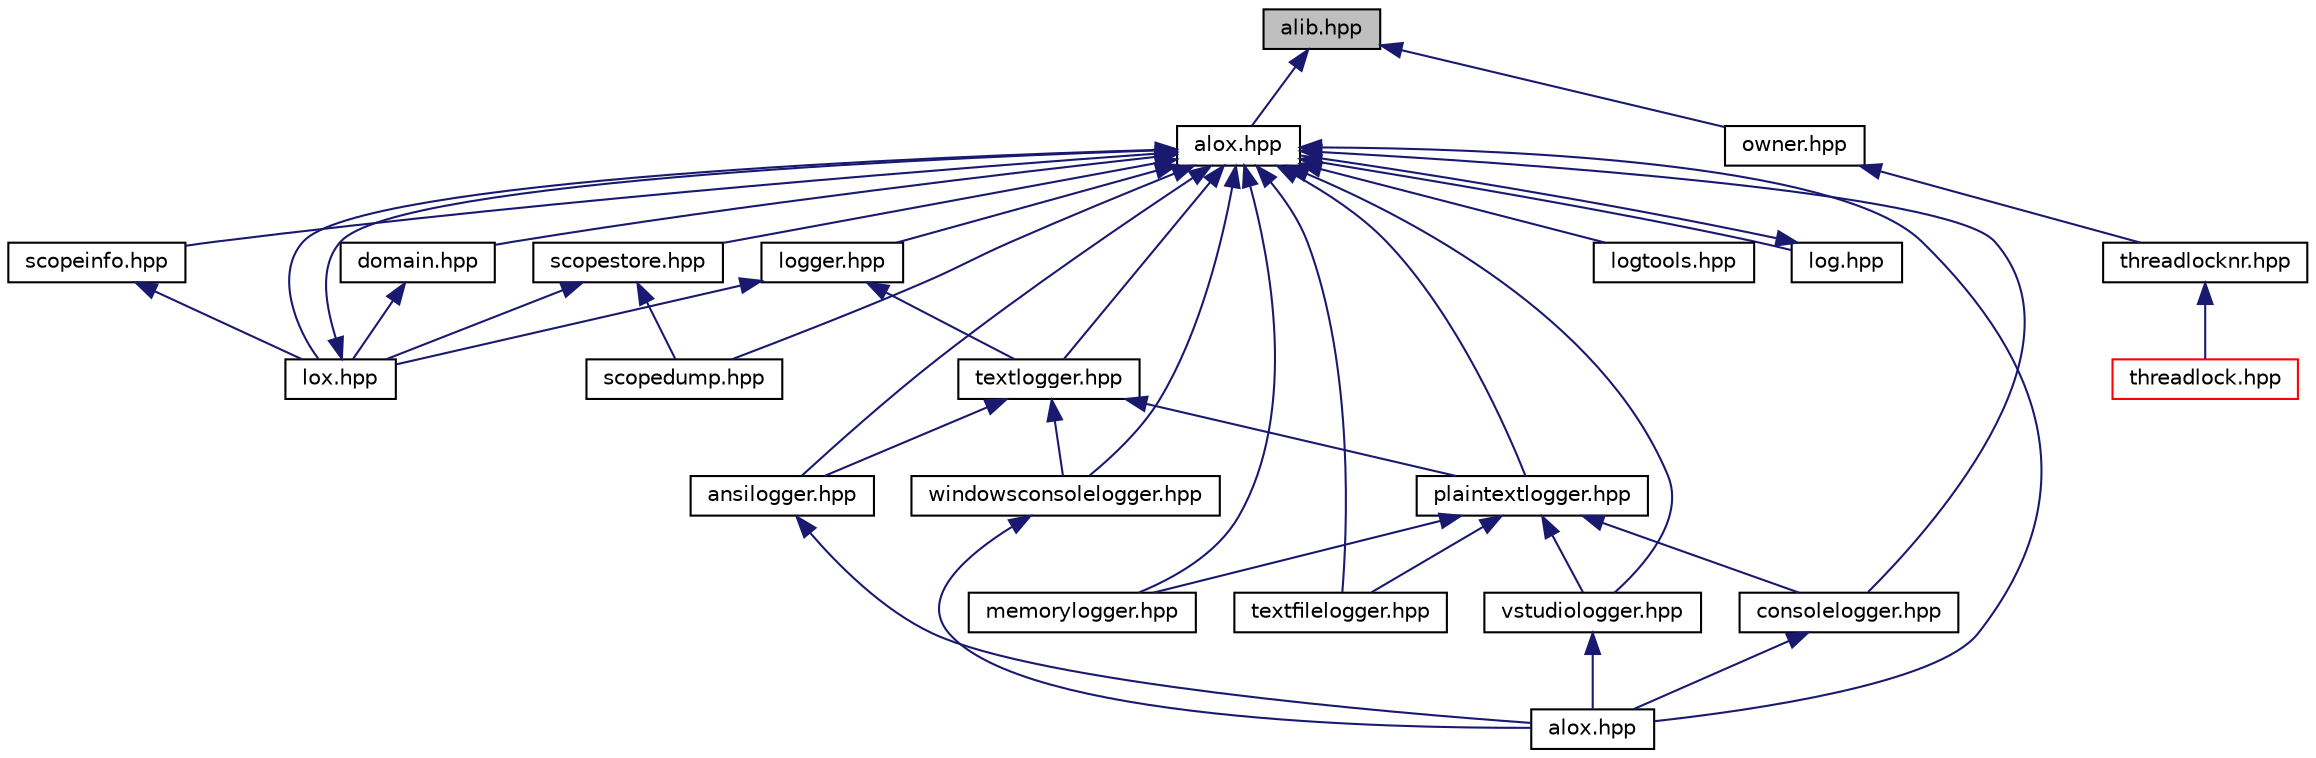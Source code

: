 digraph "alib.hpp"
{
  edge [fontname="Helvetica",fontsize="10",labelfontname="Helvetica",labelfontsize="10"];
  node [fontname="Helvetica",fontsize="10",shape=record];
  Node56 [label="alib.hpp",height=0.2,width=0.4,color="black", fillcolor="grey75", style="filled", fontcolor="black"];
  Node56 -> Node57 [dir="back",color="midnightblue",fontsize="10",style="solid",fontname="Helvetica"];
  Node57 [label="alox.hpp",height=0.2,width=0.4,color="black", fillcolor="white", style="filled",URL="$alox_2alox_8hpp.html"];
  Node57 -> Node58 [dir="back",color="midnightblue",fontsize="10",style="solid",fontname="Helvetica"];
  Node58 [label="log.hpp",height=0.2,width=0.4,color="black", fillcolor="white", style="filled",URL="$log_8hpp.html"];
  Node58 -> Node57 [dir="back",color="midnightblue",fontsize="10",style="solid",fontname="Helvetica"];
  Node57 -> Node59 [dir="back",color="midnightblue",fontsize="10",style="solid",fontname="Helvetica"];
  Node59 [label="lox.hpp",height=0.2,width=0.4,color="black", fillcolor="white", style="filled",URL="$lox_8hpp.html"];
  Node59 -> Node57 [dir="back",color="midnightblue",fontsize="10",style="solid",fontname="Helvetica"];
  Node57 -> Node60 [dir="back",color="midnightblue",fontsize="10",style="solid",fontname="Helvetica"];
  Node60 [label="domain.hpp",height=0.2,width=0.4,color="black", fillcolor="white", style="filled",URL="$domain_8hpp.html"];
  Node60 -> Node59 [dir="back",color="midnightblue",fontsize="10",style="solid",fontname="Helvetica"];
  Node57 -> Node61 [dir="back",color="midnightblue",fontsize="10",style="solid",fontname="Helvetica"];
  Node61 [label="logger.hpp",height=0.2,width=0.4,color="black", fillcolor="white", style="filled",URL="$logger_8hpp.html"];
  Node61 -> Node59 [dir="back",color="midnightblue",fontsize="10",style="solid",fontname="Helvetica"];
  Node61 -> Node62 [dir="back",color="midnightblue",fontsize="10",style="solid",fontname="Helvetica"];
  Node62 [label="textlogger.hpp",height=0.2,width=0.4,color="black", fillcolor="white", style="filled",URL="$textlogger_8hpp.html"];
  Node62 -> Node63 [dir="back",color="midnightblue",fontsize="10",style="solid",fontname="Helvetica"];
  Node63 [label="plaintextlogger.hpp",height=0.2,width=0.4,color="black", fillcolor="white", style="filled",URL="$plaintextlogger_8hpp.html"];
  Node63 -> Node64 [dir="back",color="midnightblue",fontsize="10",style="solid",fontname="Helvetica"];
  Node64 [label="consolelogger.hpp",height=0.2,width=0.4,color="black", fillcolor="white", style="filled",URL="$consolelogger_8hpp.html"];
  Node64 -> Node65 [dir="back",color="midnightblue",fontsize="10",style="solid",fontname="Helvetica"];
  Node65 [label="alox.hpp",height=0.2,width=0.4,color="black", fillcolor="white", style="filled",URL="$alox_8hpp_source.html"];
  Node63 -> Node66 [dir="back",color="midnightblue",fontsize="10",style="solid",fontname="Helvetica"];
  Node66 [label="memorylogger.hpp",height=0.2,width=0.4,color="black", fillcolor="white", style="filled",URL="$memorylogger_8hpp.html"];
  Node63 -> Node67 [dir="back",color="midnightblue",fontsize="10",style="solid",fontname="Helvetica"];
  Node67 [label="textfilelogger.hpp",height=0.2,width=0.4,color="black", fillcolor="white", style="filled",URL="$textfilelogger_8hpp.html"];
  Node63 -> Node68 [dir="back",color="midnightblue",fontsize="10",style="solid",fontname="Helvetica"];
  Node68 [label="vstudiologger.hpp",height=0.2,width=0.4,color="black", fillcolor="white", style="filled",URL="$vstudiologger_8hpp.html"];
  Node68 -> Node65 [dir="back",color="midnightblue",fontsize="10",style="solid",fontname="Helvetica"];
  Node62 -> Node69 [dir="back",color="midnightblue",fontsize="10",style="solid",fontname="Helvetica"];
  Node69 [label="ansilogger.hpp",height=0.2,width=0.4,color="black", fillcolor="white", style="filled",URL="$ansilogger_8hpp.html"];
  Node69 -> Node65 [dir="back",color="midnightblue",fontsize="10",style="solid",fontname="Helvetica"];
  Node62 -> Node70 [dir="back",color="midnightblue",fontsize="10",style="solid",fontname="Helvetica"];
  Node70 [label="windowsconsolelogger.hpp",height=0.2,width=0.4,color="black", fillcolor="white", style="filled",URL="$windowsconsolelogger_8hpp.html"];
  Node70 -> Node65 [dir="back",color="midnightblue",fontsize="10",style="solid",fontname="Helvetica"];
  Node57 -> Node71 [dir="back",color="midnightblue",fontsize="10",style="solid",fontname="Helvetica"];
  Node71 [label="scopedump.hpp",height=0.2,width=0.4,color="black", fillcolor="white", style="filled",URL="$scopedump_8hpp.html"];
  Node57 -> Node72 [dir="back",color="midnightblue",fontsize="10",style="solid",fontname="Helvetica"];
  Node72 [label="scopestore.hpp",height=0.2,width=0.4,color="black", fillcolor="white", style="filled",URL="$scopestore_8hpp.html"];
  Node72 -> Node59 [dir="back",color="midnightblue",fontsize="10",style="solid",fontname="Helvetica"];
  Node72 -> Node71 [dir="back",color="midnightblue",fontsize="10",style="solid",fontname="Helvetica"];
  Node57 -> Node73 [dir="back",color="midnightblue",fontsize="10",style="solid",fontname="Helvetica"];
  Node73 [label="scopeinfo.hpp",height=0.2,width=0.4,color="black", fillcolor="white", style="filled",URL="$scopeinfo_8hpp.html"];
  Node73 -> Node59 [dir="back",color="midnightblue",fontsize="10",style="solid",fontname="Helvetica"];
  Node57 -> Node63 [dir="back",color="midnightblue",fontsize="10",style="solid",fontname="Helvetica"];
  Node57 -> Node62 [dir="back",color="midnightblue",fontsize="10",style="solid",fontname="Helvetica"];
  Node57 -> Node69 [dir="back",color="midnightblue",fontsize="10",style="solid",fontname="Helvetica"];
  Node57 -> Node64 [dir="back",color="midnightblue",fontsize="10",style="solid",fontname="Helvetica"];
  Node57 -> Node66 [dir="back",color="midnightblue",fontsize="10",style="solid",fontname="Helvetica"];
  Node57 -> Node67 [dir="back",color="midnightblue",fontsize="10",style="solid",fontname="Helvetica"];
  Node57 -> Node68 [dir="back",color="midnightblue",fontsize="10",style="solid",fontname="Helvetica"];
  Node57 -> Node70 [dir="back",color="midnightblue",fontsize="10",style="solid",fontname="Helvetica"];
  Node57 -> Node74 [dir="back",color="midnightblue",fontsize="10",style="solid",fontname="Helvetica"];
  Node74 [label="logtools.hpp",height=0.2,width=0.4,color="black", fillcolor="white", style="filled",URL="$logtools_8hpp.html"];
  Node57 -> Node65 [dir="back",color="midnightblue",fontsize="10",style="solid",fontname="Helvetica"];
  Node56 -> Node75 [dir="back",color="midnightblue",fontsize="10",style="solid",fontname="Helvetica"];
  Node75 [label="owner.hpp",height=0.2,width=0.4,color="black", fillcolor="white", style="filled",URL="$owner_8hpp.html"];
  Node75 -> Node76 [dir="back",color="midnightblue",fontsize="10",style="solid",fontname="Helvetica"];
  Node76 [label="threadlocknr.hpp",height=0.2,width=0.4,color="black", fillcolor="white", style="filled",URL="$threadlocknr_8hpp.html"];
  Node76 -> Node77 [dir="back",color="midnightblue",fontsize="10",style="solid",fontname="Helvetica"];
  Node77 [label="threadlock.hpp",height=0.2,width=0.4,color="red", fillcolor="white", style="filled",URL="$threadlock_8hpp.html"];
}
